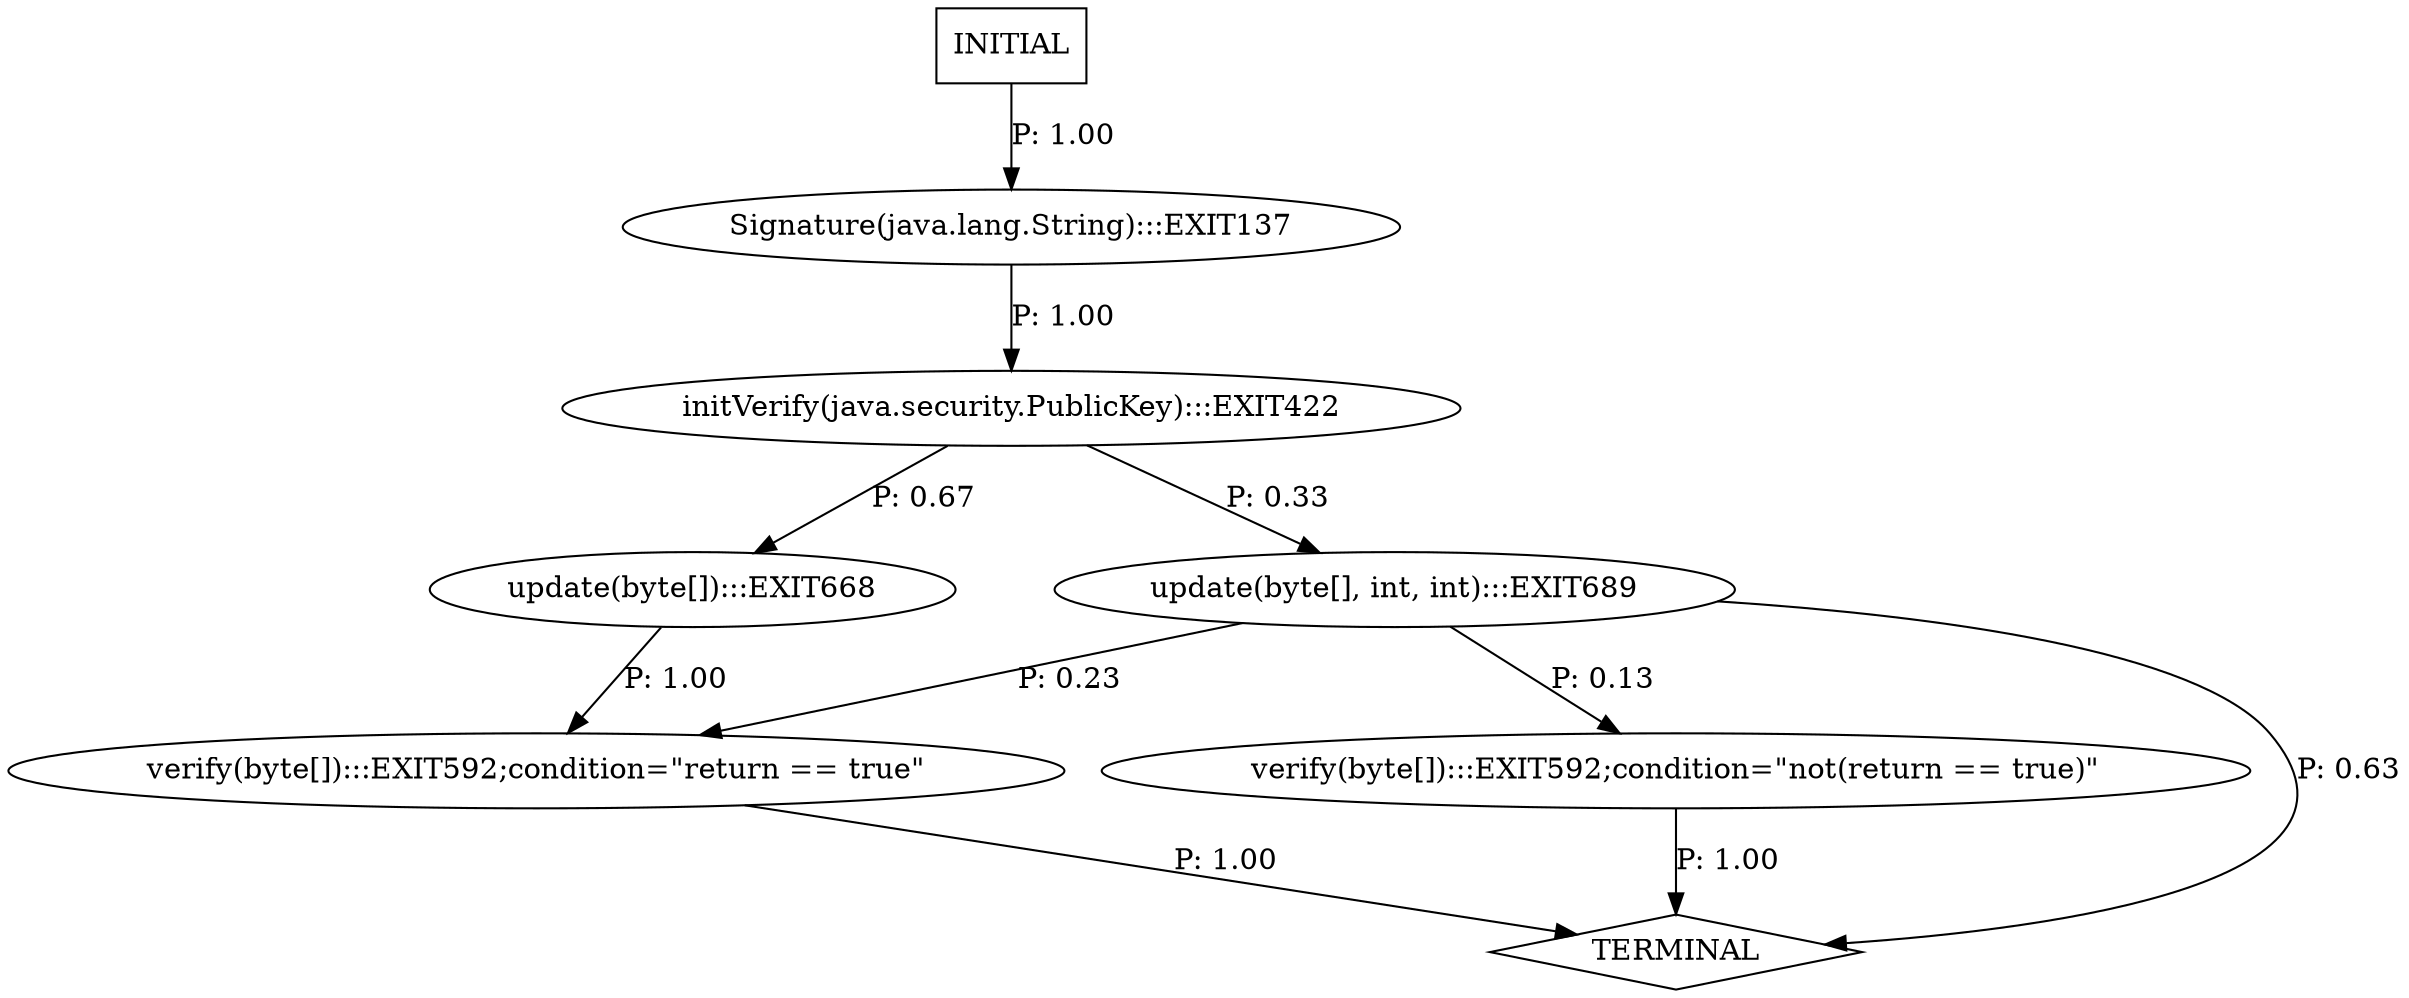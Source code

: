 digraph G {
  0 [label="Signature(java.lang.String):::EXIT137"];
  1 [label="initVerify(java.security.PublicKey):::EXIT422"];
  2 [label="update(byte[]):::EXIT668"];
  3 [label="update(byte[], int, int):::EXIT689"];
  4 [label="verify(byte[]):::EXIT592;condition=\"not(return == true)\""];
  5 [label="verify(byte[]):::EXIT592;condition=\"return == true\""];
  6 [label="TERMINAL",shape=diamond];
  7 [label="INITIAL",shape=box];
0->1 [label="P: 1.00"];
1->2 [label="P: 0.67"];
1->3 [label="P: 0.33"];
2->5 [label="P: 1.00"];
3->4 [label="P: 0.13"];
3->5 [label="P: 0.23"];
3->6 [label="P: 0.63"];
4->6 [label="P: 1.00"];
5->6 [label="P: 1.00"];
7->0 [label="P: 1.00"];
}
